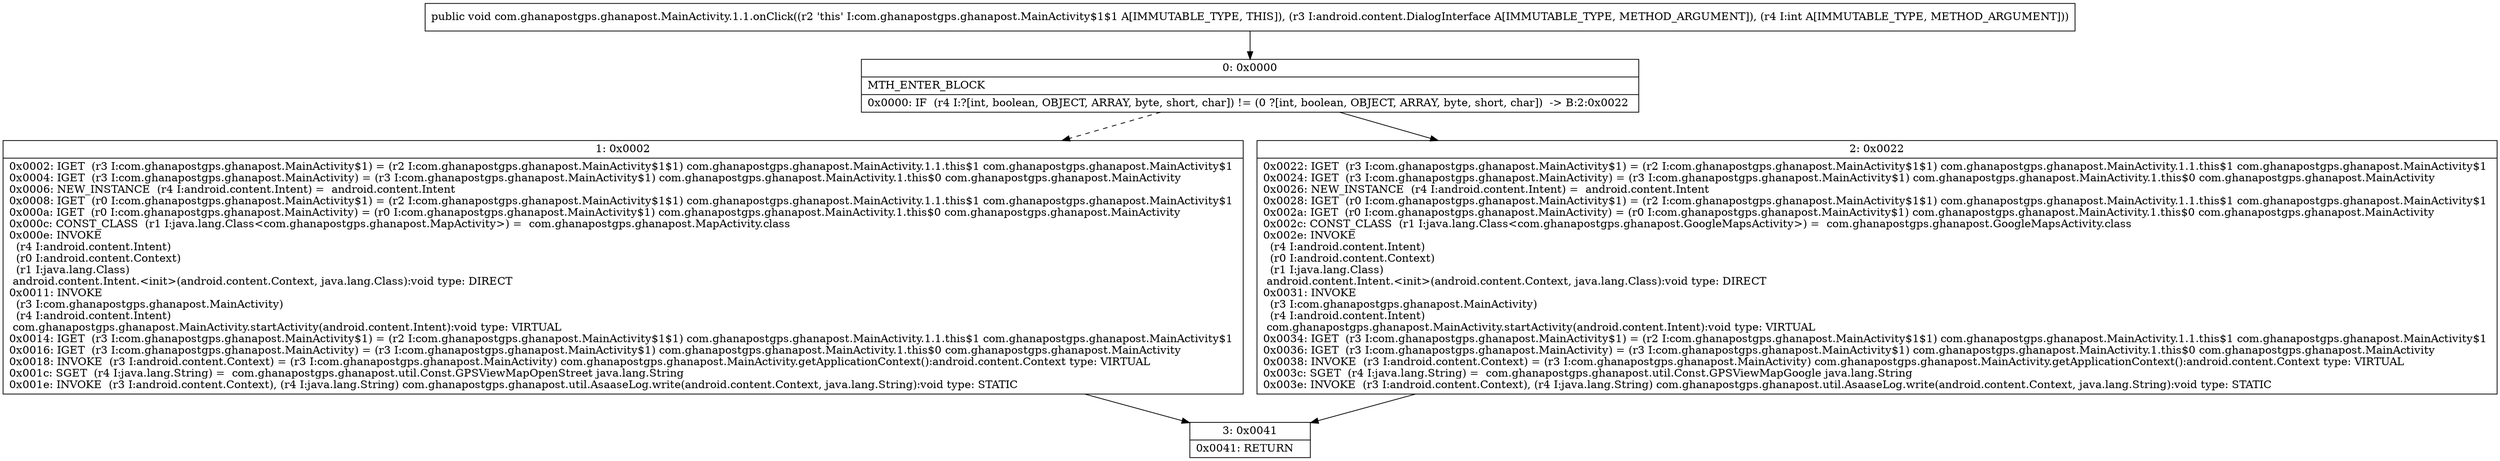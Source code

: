 digraph "CFG forcom.ghanapostgps.ghanapost.MainActivity.1.1.onClick(Landroid\/content\/DialogInterface;I)V" {
Node_0 [shape=record,label="{0\:\ 0x0000|MTH_ENTER_BLOCK\l|0x0000: IF  (r4 I:?[int, boolean, OBJECT, ARRAY, byte, short, char]) != (0 ?[int, boolean, OBJECT, ARRAY, byte, short, char])  \-\> B:2:0x0022 \l}"];
Node_1 [shape=record,label="{1\:\ 0x0002|0x0002: IGET  (r3 I:com.ghanapostgps.ghanapost.MainActivity$1) = (r2 I:com.ghanapostgps.ghanapost.MainActivity$1$1) com.ghanapostgps.ghanapost.MainActivity.1.1.this$1 com.ghanapostgps.ghanapost.MainActivity$1 \l0x0004: IGET  (r3 I:com.ghanapostgps.ghanapost.MainActivity) = (r3 I:com.ghanapostgps.ghanapost.MainActivity$1) com.ghanapostgps.ghanapost.MainActivity.1.this$0 com.ghanapostgps.ghanapost.MainActivity \l0x0006: NEW_INSTANCE  (r4 I:android.content.Intent) =  android.content.Intent \l0x0008: IGET  (r0 I:com.ghanapostgps.ghanapost.MainActivity$1) = (r2 I:com.ghanapostgps.ghanapost.MainActivity$1$1) com.ghanapostgps.ghanapost.MainActivity.1.1.this$1 com.ghanapostgps.ghanapost.MainActivity$1 \l0x000a: IGET  (r0 I:com.ghanapostgps.ghanapost.MainActivity) = (r0 I:com.ghanapostgps.ghanapost.MainActivity$1) com.ghanapostgps.ghanapost.MainActivity.1.this$0 com.ghanapostgps.ghanapost.MainActivity \l0x000c: CONST_CLASS  (r1 I:java.lang.Class\<com.ghanapostgps.ghanapost.MapActivity\>) =  com.ghanapostgps.ghanapost.MapActivity.class \l0x000e: INVOKE  \l  (r4 I:android.content.Intent)\l  (r0 I:android.content.Context)\l  (r1 I:java.lang.Class)\l android.content.Intent.\<init\>(android.content.Context, java.lang.Class):void type: DIRECT \l0x0011: INVOKE  \l  (r3 I:com.ghanapostgps.ghanapost.MainActivity)\l  (r4 I:android.content.Intent)\l com.ghanapostgps.ghanapost.MainActivity.startActivity(android.content.Intent):void type: VIRTUAL \l0x0014: IGET  (r3 I:com.ghanapostgps.ghanapost.MainActivity$1) = (r2 I:com.ghanapostgps.ghanapost.MainActivity$1$1) com.ghanapostgps.ghanapost.MainActivity.1.1.this$1 com.ghanapostgps.ghanapost.MainActivity$1 \l0x0016: IGET  (r3 I:com.ghanapostgps.ghanapost.MainActivity) = (r3 I:com.ghanapostgps.ghanapost.MainActivity$1) com.ghanapostgps.ghanapost.MainActivity.1.this$0 com.ghanapostgps.ghanapost.MainActivity \l0x0018: INVOKE  (r3 I:android.content.Context) = (r3 I:com.ghanapostgps.ghanapost.MainActivity) com.ghanapostgps.ghanapost.MainActivity.getApplicationContext():android.content.Context type: VIRTUAL \l0x001c: SGET  (r4 I:java.lang.String) =  com.ghanapostgps.ghanapost.util.Const.GPSViewMapOpenStreet java.lang.String \l0x001e: INVOKE  (r3 I:android.content.Context), (r4 I:java.lang.String) com.ghanapostgps.ghanapost.util.AsaaseLog.write(android.content.Context, java.lang.String):void type: STATIC \l}"];
Node_2 [shape=record,label="{2\:\ 0x0022|0x0022: IGET  (r3 I:com.ghanapostgps.ghanapost.MainActivity$1) = (r2 I:com.ghanapostgps.ghanapost.MainActivity$1$1) com.ghanapostgps.ghanapost.MainActivity.1.1.this$1 com.ghanapostgps.ghanapost.MainActivity$1 \l0x0024: IGET  (r3 I:com.ghanapostgps.ghanapost.MainActivity) = (r3 I:com.ghanapostgps.ghanapost.MainActivity$1) com.ghanapostgps.ghanapost.MainActivity.1.this$0 com.ghanapostgps.ghanapost.MainActivity \l0x0026: NEW_INSTANCE  (r4 I:android.content.Intent) =  android.content.Intent \l0x0028: IGET  (r0 I:com.ghanapostgps.ghanapost.MainActivity$1) = (r2 I:com.ghanapostgps.ghanapost.MainActivity$1$1) com.ghanapostgps.ghanapost.MainActivity.1.1.this$1 com.ghanapostgps.ghanapost.MainActivity$1 \l0x002a: IGET  (r0 I:com.ghanapostgps.ghanapost.MainActivity) = (r0 I:com.ghanapostgps.ghanapost.MainActivity$1) com.ghanapostgps.ghanapost.MainActivity.1.this$0 com.ghanapostgps.ghanapost.MainActivity \l0x002c: CONST_CLASS  (r1 I:java.lang.Class\<com.ghanapostgps.ghanapost.GoogleMapsActivity\>) =  com.ghanapostgps.ghanapost.GoogleMapsActivity.class \l0x002e: INVOKE  \l  (r4 I:android.content.Intent)\l  (r0 I:android.content.Context)\l  (r1 I:java.lang.Class)\l android.content.Intent.\<init\>(android.content.Context, java.lang.Class):void type: DIRECT \l0x0031: INVOKE  \l  (r3 I:com.ghanapostgps.ghanapost.MainActivity)\l  (r4 I:android.content.Intent)\l com.ghanapostgps.ghanapost.MainActivity.startActivity(android.content.Intent):void type: VIRTUAL \l0x0034: IGET  (r3 I:com.ghanapostgps.ghanapost.MainActivity$1) = (r2 I:com.ghanapostgps.ghanapost.MainActivity$1$1) com.ghanapostgps.ghanapost.MainActivity.1.1.this$1 com.ghanapostgps.ghanapost.MainActivity$1 \l0x0036: IGET  (r3 I:com.ghanapostgps.ghanapost.MainActivity) = (r3 I:com.ghanapostgps.ghanapost.MainActivity$1) com.ghanapostgps.ghanapost.MainActivity.1.this$0 com.ghanapostgps.ghanapost.MainActivity \l0x0038: INVOKE  (r3 I:android.content.Context) = (r3 I:com.ghanapostgps.ghanapost.MainActivity) com.ghanapostgps.ghanapost.MainActivity.getApplicationContext():android.content.Context type: VIRTUAL \l0x003c: SGET  (r4 I:java.lang.String) =  com.ghanapostgps.ghanapost.util.Const.GPSViewMapGoogle java.lang.String \l0x003e: INVOKE  (r3 I:android.content.Context), (r4 I:java.lang.String) com.ghanapostgps.ghanapost.util.AsaaseLog.write(android.content.Context, java.lang.String):void type: STATIC \l}"];
Node_3 [shape=record,label="{3\:\ 0x0041|0x0041: RETURN   \l}"];
MethodNode[shape=record,label="{public void com.ghanapostgps.ghanapost.MainActivity.1.1.onClick((r2 'this' I:com.ghanapostgps.ghanapost.MainActivity$1$1 A[IMMUTABLE_TYPE, THIS]), (r3 I:android.content.DialogInterface A[IMMUTABLE_TYPE, METHOD_ARGUMENT]), (r4 I:int A[IMMUTABLE_TYPE, METHOD_ARGUMENT])) }"];
MethodNode -> Node_0;
Node_0 -> Node_1[style=dashed];
Node_0 -> Node_2;
Node_1 -> Node_3;
Node_2 -> Node_3;
}

